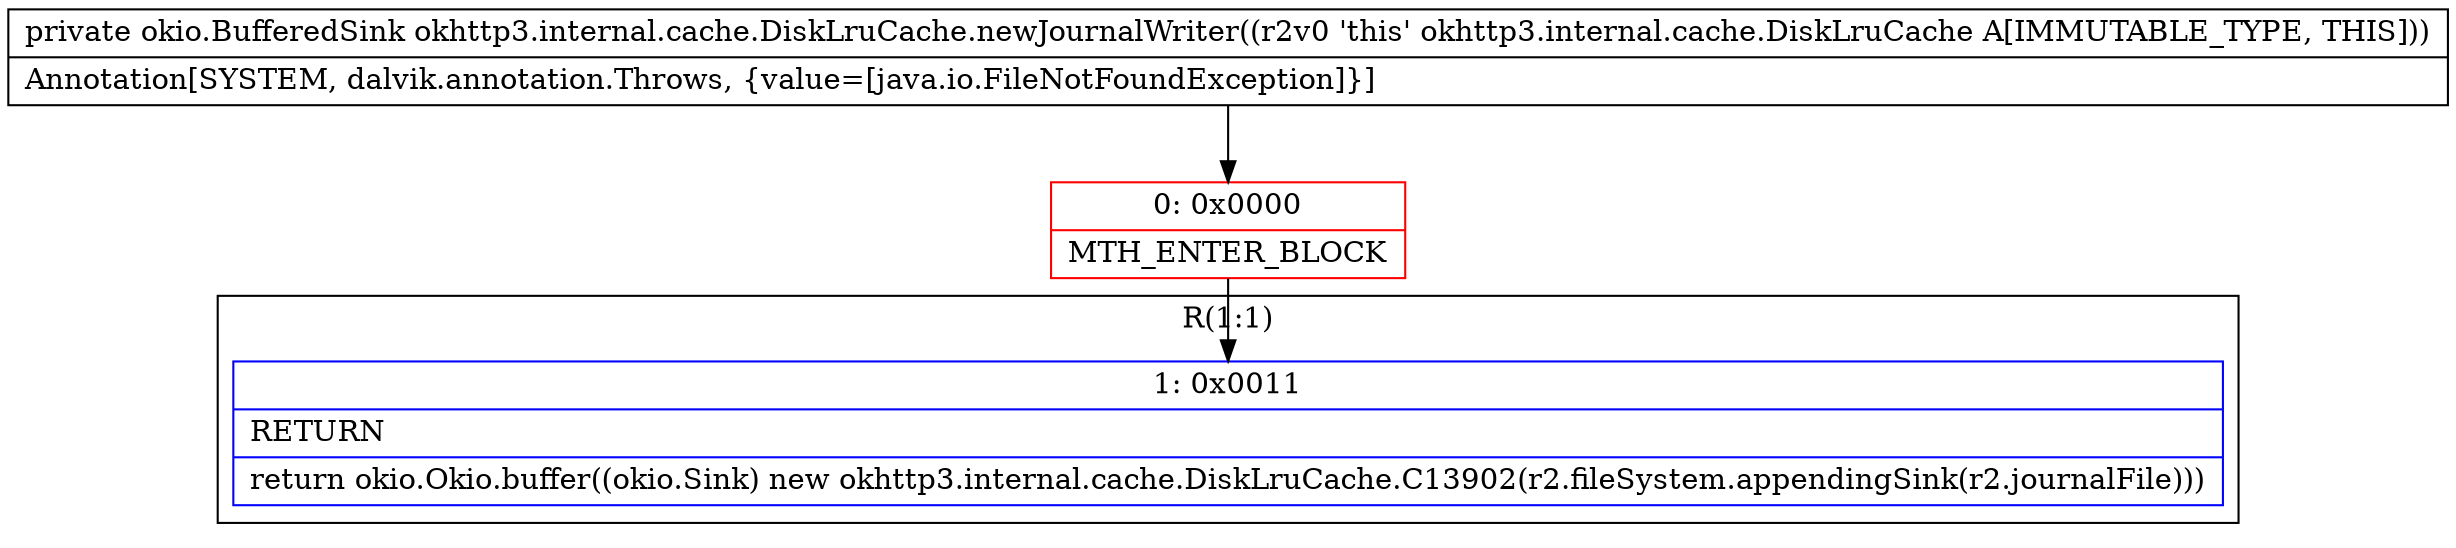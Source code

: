 digraph "CFG forokhttp3.internal.cache.DiskLruCache.newJournalWriter()Lokio\/BufferedSink;" {
subgraph cluster_Region_1099669021 {
label = "R(1:1)";
node [shape=record,color=blue];
Node_1 [shape=record,label="{1\:\ 0x0011|RETURN\l|return okio.Okio.buffer((okio.Sink) new okhttp3.internal.cache.DiskLruCache.C13902(r2.fileSystem.appendingSink(r2.journalFile)))\l}"];
}
Node_0 [shape=record,color=red,label="{0\:\ 0x0000|MTH_ENTER_BLOCK\l}"];
MethodNode[shape=record,label="{private okio.BufferedSink okhttp3.internal.cache.DiskLruCache.newJournalWriter((r2v0 'this' okhttp3.internal.cache.DiskLruCache A[IMMUTABLE_TYPE, THIS]))  | Annotation[SYSTEM, dalvik.annotation.Throws, \{value=[java.io.FileNotFoundException]\}]\l}"];
MethodNode -> Node_0;
Node_0 -> Node_1;
}

